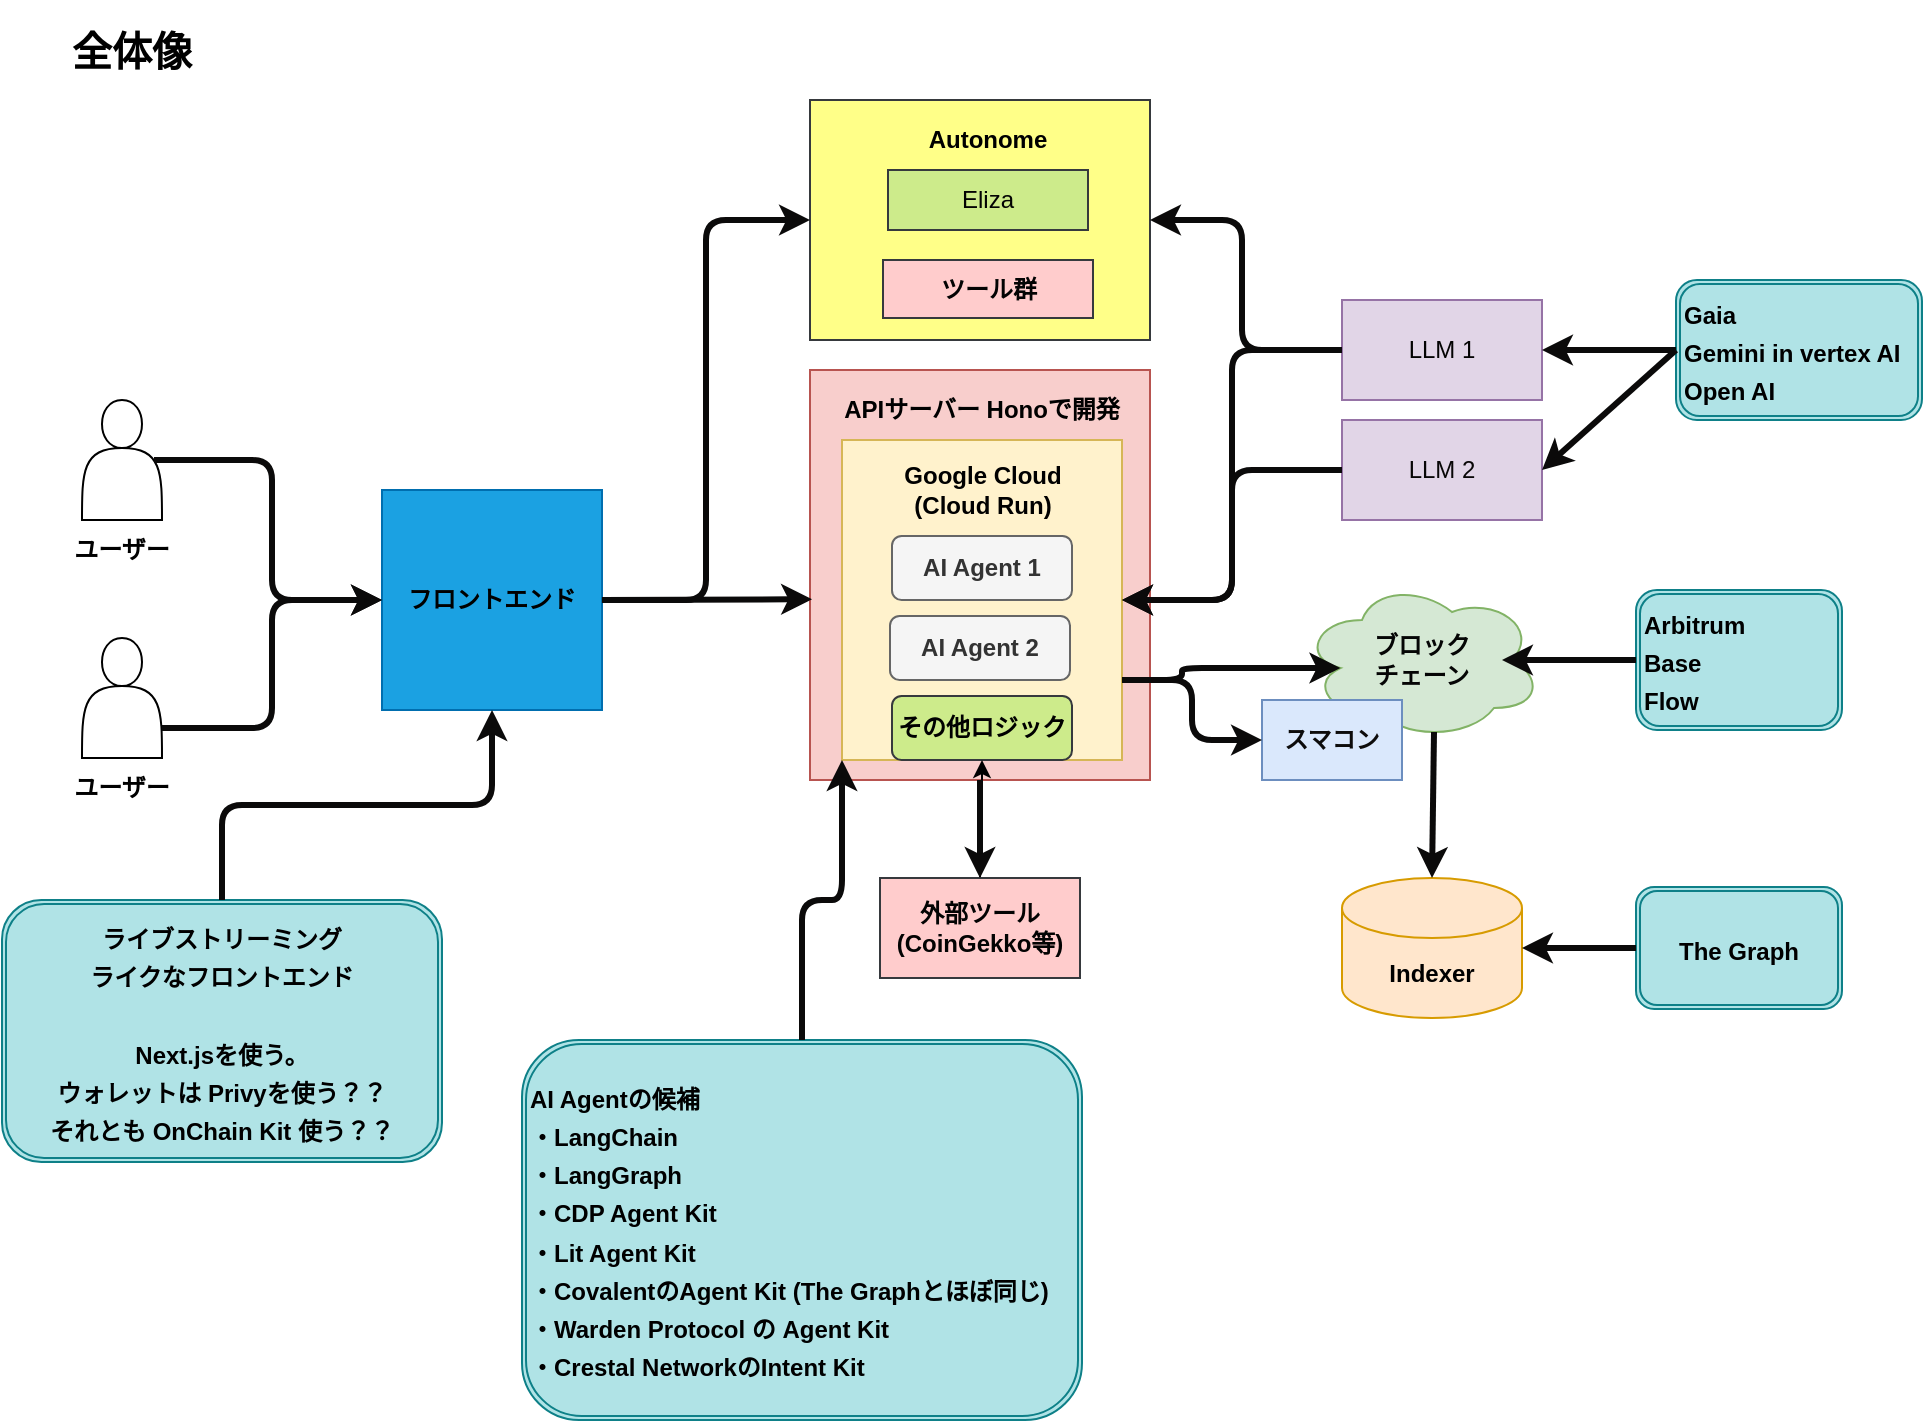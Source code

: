 <mxfile>
    <diagram id="5TZfStKT8XXkw5gyxynz" name="Page-1">
        <mxGraphModel dx="2412" dy="3132" grid="1" gridSize="10" guides="1" tooltips="1" connect="1" arrows="1" fold="1" page="1" pageScale="1" pageWidth="827" pageHeight="1169" background="#ffffff" math="0" shadow="0">
            <root>
                <mxCell id="0"/>
                <mxCell id="1" parent="0"/>
                <mxCell id="2" value="&lt;font color=&quot;#000000&quot;&gt;&lt;span style=&quot;font-size: 20px;&quot;&gt;&lt;b&gt;全体像&lt;/b&gt;&lt;/span&gt;&lt;/font&gt;" style="text;html=1;strokeColor=none;fillColor=none;align=center;verticalAlign=middle;whiteSpace=wrap;rounded=0;" parent="1" vertex="1">
                    <mxGeometry x="-160" y="-1190" width="130" height="50" as="geometry"/>
                </mxCell>
                <mxCell id="4" value="" style="shape=actor;whiteSpace=wrap;html=1;" parent="1" vertex="1">
                    <mxGeometry x="-120" y="-990" width="40" height="60" as="geometry"/>
                </mxCell>
                <mxCell id="5" value="&lt;b&gt;&lt;font color=&quot;#000000&quot;&gt;ユーザー&lt;/font&gt;&lt;/b&gt;" style="text;html=1;strokeColor=none;fillColor=none;align=center;verticalAlign=middle;whiteSpace=wrap;rounded=0;" parent="1" vertex="1">
                    <mxGeometry x="-130" y="-930" width="60" height="30" as="geometry"/>
                </mxCell>
                <mxCell id="6" value="" style="shape=actor;whiteSpace=wrap;html=1;" parent="1" vertex="1">
                    <mxGeometry x="-120" y="-871" width="40" height="60" as="geometry"/>
                </mxCell>
                <mxCell id="7" value="&lt;b&gt;&lt;font color=&quot;#000000&quot;&gt;ユーザー&lt;/font&gt;&lt;/b&gt;" style="text;html=1;strokeColor=none;fillColor=none;align=center;verticalAlign=middle;whiteSpace=wrap;rounded=0;" parent="1" vertex="1">
                    <mxGeometry x="-130" y="-811" width="60" height="30" as="geometry"/>
                </mxCell>
                <mxCell id="8" value="&lt;font color=&quot;#000000&quot;&gt;&lt;b&gt;フロントエンド&lt;/b&gt;&lt;/font&gt;" style="whiteSpace=wrap;html=1;aspect=fixed;fontColor=#ffffff;fillColor=#1ba1e2;strokeColor=#006EAF;" parent="1" vertex="1">
                    <mxGeometry x="30" y="-945" width="110" height="110" as="geometry"/>
                </mxCell>
                <mxCell id="9" value="" style="rounded=0;whiteSpace=wrap;html=1;fillColor=#f8cecc;strokeColor=#b85450;" parent="1" vertex="1">
                    <mxGeometry x="244" y="-1005" width="170" height="205" as="geometry"/>
                </mxCell>
                <mxCell id="10" value="&lt;font color=&quot;#050505&quot;&gt;&lt;b&gt;ブロック&lt;br&gt;チェーン&lt;/b&gt;&lt;/font&gt;" style="ellipse;shape=cloud;whiteSpace=wrap;html=1;fillColor=#d5e8d4;strokeColor=#82b366;" parent="1" vertex="1">
                    <mxGeometry x="490" y="-900" width="120" height="80" as="geometry"/>
                </mxCell>
                <mxCell id="13" value="&lt;font color=&quot;#030303&quot;&gt;LLM 1&lt;/font&gt;" style="rounded=0;whiteSpace=wrap;html=1;fillColor=#e1d5e7;strokeColor=#9673a6;" parent="1" vertex="1">
                    <mxGeometry x="510" y="-1040" width="100" height="50" as="geometry"/>
                </mxCell>
                <mxCell id="15" value="&lt;font color=&quot;#0d0c0c&quot;&gt;&lt;b&gt;スマコン&lt;/b&gt;&lt;/font&gt;" style="rounded=0;whiteSpace=wrap;html=1;fillColor=#dae8fc;strokeColor=#6c8ebf;" parent="1" vertex="1">
                    <mxGeometry x="470" y="-840" width="70" height="40" as="geometry"/>
                </mxCell>
                <mxCell id="16" value="&lt;font color=&quot;#080707&quot;&gt;LLM 2&lt;/font&gt;" style="rounded=0;whiteSpace=wrap;html=1;fillColor=#e1d5e7;strokeColor=#9673a6;" parent="1" vertex="1">
                    <mxGeometry x="510" y="-980" width="100" height="50" as="geometry"/>
                </mxCell>
                <mxCell id="17" value="&lt;font color=&quot;#000000&quot;&gt;&lt;b&gt;APIサーバー Honoで開発&lt;/b&gt;&lt;/font&gt;" style="text;html=1;strokeColor=none;fillColor=none;align=center;verticalAlign=middle;whiteSpace=wrap;rounded=0;" parent="1" vertex="1">
                    <mxGeometry x="250" y="-1000" width="160" height="30" as="geometry"/>
                </mxCell>
                <mxCell id="19" value="" style="rounded=0;whiteSpace=wrap;html=1;fillColor=#fff2cc;strokeColor=#d6b656;" parent="1" vertex="1">
                    <mxGeometry x="260" y="-970" width="140" height="160" as="geometry"/>
                </mxCell>
                <mxCell id="20" value="&lt;font color=&quot;#000000&quot;&gt;&lt;b&gt;Google Cloud&lt;br&gt;(Cloud Run)&lt;br&gt;&lt;/b&gt;&lt;/font&gt;" style="text;html=1;strokeColor=none;fillColor=none;align=center;verticalAlign=middle;whiteSpace=wrap;rounded=0;" parent="1" vertex="1">
                    <mxGeometry x="284.75" y="-960" width="90.5" height="30" as="geometry"/>
                </mxCell>
                <mxCell id="21" value="" style="endArrow=classic;html=1;fontColor=#000000;labelBorderColor=#000000;strokeColor=#0b0a0a;strokeWidth=3;entryX=0.006;entryY=0.559;entryDx=0;entryDy=0;entryPerimeter=0;exitX=1;exitY=0.5;exitDx=0;exitDy=0;" parent="1" source="8" target="9" edge="1">
                    <mxGeometry width="50" height="50" relative="1" as="geometry">
                        <mxPoint x="80" y="-720" as="sourcePoint"/>
                        <mxPoint x="130" y="-770" as="targetPoint"/>
                    </mxGeometry>
                </mxCell>
                <mxCell id="22" value="" style="endArrow=classic;html=1;fontColor=#000000;labelBorderColor=#000000;strokeColor=#0b0a0a;strokeWidth=3;entryX=0;entryY=0.5;entryDx=0;entryDy=0;exitX=0.9;exitY=0.5;exitDx=0;exitDy=0;exitPerimeter=0;edgeStyle=orthogonalEdgeStyle;" parent="1" source="4" target="8" edge="1">
                    <mxGeometry width="50" height="50" relative="1" as="geometry">
                        <mxPoint x="150" y="-892" as="sourcePoint"/>
                        <mxPoint x="255.02" y="-891.585" as="targetPoint"/>
                    </mxGeometry>
                </mxCell>
                <mxCell id="23" value="" style="endArrow=classic;html=1;fontColor=#000000;labelBorderColor=#000000;strokeColor=#0b0a0a;strokeWidth=3;entryX=0;entryY=0.5;entryDx=0;entryDy=0;exitX=1;exitY=0.75;exitDx=0;exitDy=0;edgeStyle=orthogonalEdgeStyle;" parent="1" source="6" target="8" edge="1">
                    <mxGeometry width="50" height="50" relative="1" as="geometry">
                        <mxPoint x="-74" y="-990" as="sourcePoint"/>
                        <mxPoint x="40" y="-892" as="targetPoint"/>
                    </mxGeometry>
                </mxCell>
                <mxCell id="24" value="&lt;b&gt;AI Agent 1&lt;/b&gt;" style="rounded=1;whiteSpace=wrap;html=1;fontColor=#333333;fillColor=#f5f5f5;strokeColor=#666666;" parent="1" vertex="1">
                    <mxGeometry x="285" y="-922" width="90" height="32" as="geometry"/>
                </mxCell>
                <mxCell id="25" value="&lt;b&gt;AI Agent 2&lt;/b&gt;" style="rounded=1;whiteSpace=wrap;html=1;fontColor=#333333;fillColor=#f5f5f5;strokeColor=#666666;" parent="1" vertex="1">
                    <mxGeometry x="284" y="-882" width="90" height="32" as="geometry"/>
                </mxCell>
                <mxCell id="26" value="&lt;font color=&quot;#000000&quot;&gt;&lt;b&gt;その他ロジック&lt;/b&gt;&lt;/font&gt;" style="rounded=1;whiteSpace=wrap;html=1;fillColor=#cdeb8b;strokeColor=#36393d;" parent="1" vertex="1">
                    <mxGeometry x="285" y="-842" width="90" height="32" as="geometry"/>
                </mxCell>
                <mxCell id="27" value="&lt;font style=&quot;font-size: 12px;&quot;&gt;ライブストリーミング&lt;br&gt;ライクなフロントエンド&lt;br&gt;&lt;br&gt;Next.jsを使う。&lt;br&gt;ウォレットは Privyを使う？？&lt;br&gt;それとも OnChain Kit 使う？？&lt;br&gt;&lt;/font&gt;" style="shape=ext;double=1;rounded=1;whiteSpace=wrap;html=1;fontSize=16;fillColor=#b0e3e6;strokeColor=#0e8088;fontColor=#000000;fontStyle=1" parent="1" vertex="1">
                    <mxGeometry x="-160" y="-740" width="220" height="131" as="geometry"/>
                </mxCell>
                <mxCell id="28" value="" style="endArrow=classic;html=1;fontColor=#000000;labelBorderColor=#000000;strokeColor=#0b0a0a;strokeWidth=3;entryX=0.5;entryY=1;entryDx=0;entryDy=0;exitX=0.5;exitY=0;exitDx=0;exitDy=0;edgeStyle=orthogonalEdgeStyle;" parent="1" source="27" target="8" edge="1">
                    <mxGeometry width="50" height="50" relative="1" as="geometry">
                        <mxPoint x="150" y="-880" as="sourcePoint"/>
                        <mxPoint x="255.02" y="-880.405" as="targetPoint"/>
                    </mxGeometry>
                </mxCell>
                <mxCell id="29" value="" style="endArrow=classic;html=1;fontColor=#000000;labelBorderColor=#000000;strokeColor=#0b0a0a;strokeWidth=3;entryX=1;entryY=0.5;entryDx=0;entryDy=0;exitX=0;exitY=0.5;exitDx=0;exitDy=0;edgeStyle=orthogonalEdgeStyle;" parent="1" source="13" target="19" edge="1">
                    <mxGeometry width="50" height="50" relative="1" as="geometry">
                        <mxPoint x="340" y="-1050" as="sourcePoint"/>
                        <mxPoint x="454" y="-980" as="targetPoint"/>
                    </mxGeometry>
                </mxCell>
                <mxCell id="30" value="" style="endArrow=classic;html=1;fontColor=#000000;labelBorderColor=#000000;strokeColor=#0b0a0a;strokeWidth=3;entryX=1;entryY=0.5;entryDx=0;entryDy=0;edgeStyle=orthogonalEdgeStyle;" parent="1" source="16" target="19" edge="1">
                    <mxGeometry width="50" height="50" relative="1" as="geometry">
                        <mxPoint x="520" y="-1005" as="sourcePoint"/>
                        <mxPoint x="410" y="-880" as="targetPoint"/>
                    </mxGeometry>
                </mxCell>
                <mxCell id="32" value="" style="endArrow=classic;html=1;fontColor=#000000;labelBorderColor=#000000;strokeColor=#0b0a0a;strokeWidth=3;entryX=0;entryY=0.5;entryDx=0;entryDy=0;exitX=1;exitY=0.75;exitDx=0;exitDy=0;edgeStyle=orthogonalEdgeStyle;" parent="1" source="19" target="15" edge="1">
                    <mxGeometry width="50" height="50" relative="1" as="geometry">
                        <mxPoint x="310" y="-696" as="sourcePoint"/>
                        <mxPoint x="420" y="-760" as="targetPoint"/>
                    </mxGeometry>
                </mxCell>
                <mxCell id="33" value="" style="endArrow=classic;html=1;fontColor=#000000;labelBorderColor=#000000;strokeColor=#0b0a0a;strokeWidth=3;entryX=0.16;entryY=0.55;entryDx=0;entryDy=0;edgeStyle=orthogonalEdgeStyle;entryPerimeter=0;" parent="1" target="10" edge="1">
                    <mxGeometry width="50" height="50" relative="1" as="geometry">
                        <mxPoint x="400" y="-850" as="sourcePoint"/>
                        <mxPoint x="480" y="-810" as="targetPoint"/>
                        <Array as="points">
                            <mxPoint x="430" y="-850"/>
                            <mxPoint x="430" y="-856"/>
                        </Array>
                    </mxGeometry>
                </mxCell>
                <mxCell id="45" value="" style="edgeStyle=orthogonalEdgeStyle;html=1;fontColor=#000000;" parent="1" source="34" target="26" edge="1">
                    <mxGeometry relative="1" as="geometry"/>
                </mxCell>
                <mxCell id="34" value="&lt;font color=&quot;#030303&quot;&gt;&lt;b&gt;外部ツール&lt;br&gt;(CoinGekko等)&lt;br&gt;&lt;/b&gt;&lt;/font&gt;" style="rounded=0;whiteSpace=wrap;html=1;fillColor=#ffcccc;strokeColor=#36393d;" parent="1" vertex="1">
                    <mxGeometry x="279" y="-751" width="100" height="50" as="geometry"/>
                </mxCell>
                <mxCell id="35" value="" style="endArrow=classic;html=1;fontColor=#000000;labelBorderColor=#000000;strokeColor=#0b0a0a;strokeWidth=3;entryX=0.5;entryY=0;entryDx=0;entryDy=0;exitX=0.5;exitY=1;exitDx=0;exitDy=0;" parent="1" source="9" target="34" edge="1">
                    <mxGeometry width="50" height="50" relative="1" as="geometry">
                        <mxPoint x="150" y="-880" as="sourcePoint"/>
                        <mxPoint x="255.02" y="-880.405" as="targetPoint"/>
                    </mxGeometry>
                </mxCell>
                <mxCell id="37" value="&lt;span style=&quot;font-size: 12px;&quot;&gt;AI Agentの候補&lt;br&gt;・LangChain&lt;br&gt;・LangGraph&lt;br&gt;・CDP Agent Kit&lt;br&gt;・Lit Agent Kit&lt;br&gt;・CovalentのAgent Kit (The Graphとほぼ同じ)&lt;br&gt;・Warden Protocol の Agent Kit&lt;br&gt;・Crestal NetworkのIntent Kit&lt;br&gt;&lt;/span&gt;" style="shape=ext;double=1;rounded=1;whiteSpace=wrap;html=1;fontSize=16;fillColor=#b0e3e6;strokeColor=#0e8088;fontColor=#000000;fontStyle=1;align=left;" parent="1" vertex="1">
                    <mxGeometry x="100" y="-670" width="280" height="190" as="geometry"/>
                </mxCell>
                <mxCell id="38" value="" style="endArrow=classic;html=1;fontColor=#000000;labelBorderColor=#000000;strokeColor=#0b0a0a;strokeWidth=3;exitX=0.5;exitY=0;exitDx=0;exitDy=0;entryX=0;entryY=1;entryDx=0;entryDy=0;edgeStyle=orthogonalEdgeStyle;" parent="1" source="37" target="19" edge="1">
                    <mxGeometry width="50" height="50" relative="1" as="geometry">
                        <mxPoint x="600" y="-816" as="sourcePoint"/>
                        <mxPoint x="535" y="-771" as="targetPoint"/>
                    </mxGeometry>
                </mxCell>
                <mxCell id="39" value="&lt;span style=&quot;font-size: 12px;&quot;&gt;Gaia&amp;nbsp;&lt;br&gt;Gemini in vertex AI&lt;br&gt;Open AI&lt;br&gt;&lt;/span&gt;" style="shape=ext;double=1;rounded=1;whiteSpace=wrap;html=1;fontSize=16;fillColor=#b0e3e6;strokeColor=#0e8088;fontColor=#000000;fontStyle=1;align=left;" parent="1" vertex="1">
                    <mxGeometry x="677" y="-1050" width="123" height="70" as="geometry"/>
                </mxCell>
                <mxCell id="40" value="" style="endArrow=classic;html=1;fontColor=#000000;labelBorderColor=#000000;strokeColor=#0b0a0a;strokeWidth=3;entryX=1;entryY=0.5;entryDx=0;entryDy=0;exitX=0;exitY=0.5;exitDx=0;exitDy=0;" parent="1" source="39" target="13" edge="1">
                    <mxGeometry width="50" height="50" relative="1" as="geometry">
                        <mxPoint x="640" y="-1090" as="sourcePoint"/>
                        <mxPoint x="95" y="-825" as="targetPoint"/>
                    </mxGeometry>
                </mxCell>
                <mxCell id="41" value="" style="endArrow=classic;html=1;fontColor=#000000;labelBorderColor=#000000;strokeColor=#0b0a0a;strokeWidth=3;entryX=1;entryY=0.5;entryDx=0;entryDy=0;exitX=0;exitY=0.5;exitDx=0;exitDy=0;" parent="1" source="39" target="16" edge="1">
                    <mxGeometry width="50" height="50" relative="1" as="geometry">
                        <mxPoint x="687" y="-1005" as="sourcePoint"/>
                        <mxPoint x="620" y="-1005" as="targetPoint"/>
                    </mxGeometry>
                </mxCell>
                <mxCell id="42" value="&lt;span style=&quot;font-size: 12px;&quot;&gt;Arbitrum&lt;br&gt;Base&lt;br&gt;Flow&lt;br&gt;&lt;/span&gt;" style="shape=ext;double=1;rounded=1;whiteSpace=wrap;html=1;fontSize=16;fillColor=#b0e3e6;strokeColor=#0e8088;fontColor=#000000;fontStyle=1;align=left;" parent="1" vertex="1">
                    <mxGeometry x="657" y="-895" width="103" height="70" as="geometry"/>
                </mxCell>
                <mxCell id="43" value="" style="endArrow=classic;html=1;fontColor=#000000;labelBorderColor=#000000;strokeColor=#0b0a0a;strokeWidth=3;entryX=1;entryY=0.5;entryDx=0;entryDy=0;exitX=0;exitY=0.5;exitDx=0;exitDy=0;" parent="1" source="42" edge="1">
                    <mxGeometry width="50" height="50" relative="1" as="geometry">
                        <mxPoint x="620" y="-935" as="sourcePoint"/>
                        <mxPoint x="590" y="-860" as="targetPoint"/>
                    </mxGeometry>
                </mxCell>
                <mxCell id="44" value="&lt;font color=&quot;#000000&quot;&gt;&lt;b&gt;Indexer&lt;/b&gt;&lt;/font&gt;" style="shape=cylinder3;whiteSpace=wrap;html=1;boundedLbl=1;backgroundOutline=1;size=15;fillColor=#ffe6cc;strokeColor=#d79b00;" parent="1" vertex="1">
                    <mxGeometry x="510" y="-751" width="90" height="70" as="geometry"/>
                </mxCell>
                <mxCell id="46" value="" style="endArrow=classic;html=1;fontColor=#000000;labelBorderColor=#000000;strokeColor=#0b0a0a;strokeWidth=3;entryX=0.5;entryY=0;entryDx=0;entryDy=0;exitX=0.55;exitY=0.95;exitDx=0;exitDy=0;exitPerimeter=0;entryPerimeter=0;" parent="1" source="10" target="44" edge="1">
                    <mxGeometry width="50" height="50" relative="1" as="geometry">
                        <mxPoint x="339" y="-790" as="sourcePoint"/>
                        <mxPoint x="339" y="-741" as="targetPoint"/>
                    </mxGeometry>
                </mxCell>
                <mxCell id="49" value="&lt;span style=&quot;font-size: 12px;&quot;&gt;The Graph&lt;br&gt;&lt;/span&gt;" style="shape=ext;double=1;rounded=1;whiteSpace=wrap;html=1;fontSize=16;fillColor=#b0e3e6;strokeColor=#0e8088;fontColor=#000000;fontStyle=1" parent="1" vertex="1">
                    <mxGeometry x="657" y="-746.5" width="103" height="61" as="geometry"/>
                </mxCell>
                <mxCell id="50" value="" style="endArrow=classic;html=1;fontColor=#000000;labelBorderColor=#000000;strokeColor=#0b0a0a;strokeWidth=3;entryX=1;entryY=0.5;entryDx=0;entryDy=0;exitX=0;exitY=0.5;exitDx=0;exitDy=0;entryPerimeter=0;" parent="1" source="49" target="44" edge="1">
                    <mxGeometry width="50" height="50" relative="1" as="geometry">
                        <mxPoint x="630" y="-791" as="sourcePoint"/>
                        <mxPoint x="600" y="-716" as="targetPoint"/>
                    </mxGeometry>
                </mxCell>
                <mxCell id="51" value="" style="rounded=0;whiteSpace=wrap;html=1;fillColor=#ffff88;strokeColor=#36393d;" vertex="1" parent="1">
                    <mxGeometry x="244" y="-1140" width="170" height="120" as="geometry"/>
                </mxCell>
                <mxCell id="52" value="&lt;font color=&quot;#000000&quot;&gt;&lt;b&gt;Autonome&lt;/b&gt;&lt;/font&gt;" style="text;html=1;strokeColor=none;fillColor=none;align=center;verticalAlign=middle;whiteSpace=wrap;rounded=0;" vertex="1" parent="1">
                    <mxGeometry x="266" y="-1135" width="134" height="30" as="geometry"/>
                </mxCell>
                <mxCell id="53" value="&lt;font color=&quot;#030303&quot;&gt;Eliza&lt;/font&gt;" style="rounded=0;whiteSpace=wrap;html=1;fillColor=#cdeb8b;strokeColor=#36393d;" vertex="1" parent="1">
                    <mxGeometry x="283" y="-1105" width="100" height="30" as="geometry"/>
                </mxCell>
                <mxCell id="54" value="&lt;font color=&quot;#030303&quot;&gt;&lt;b&gt;ツール群&lt;br&gt;&lt;/b&gt;&lt;/font&gt;" style="rounded=0;whiteSpace=wrap;html=1;fillColor=#ffcccc;strokeColor=#36393d;" vertex="1" parent="1">
                    <mxGeometry x="280.5" y="-1060" width="105" height="29" as="geometry"/>
                </mxCell>
                <mxCell id="55" value="" style="endArrow=classic;html=1;fontColor=#000000;labelBorderColor=#000000;strokeColor=#0b0a0a;strokeWidth=3;entryX=0;entryY=0.5;entryDx=0;entryDy=0;exitX=1;exitY=0.5;exitDx=0;exitDy=0;edgeStyle=orthogonalEdgeStyle;" edge="1" parent="1" source="8" target="51">
                    <mxGeometry width="50" height="50" relative="1" as="geometry">
                        <mxPoint x="150" y="-880" as="sourcePoint"/>
                        <mxPoint x="255.02" y="-880.405" as="targetPoint"/>
                    </mxGeometry>
                </mxCell>
                <mxCell id="56" value="" style="endArrow=classic;html=1;fontColor=#000000;labelBorderColor=#000000;strokeColor=#0b0a0a;strokeWidth=3;entryX=1;entryY=0.5;entryDx=0;entryDy=0;exitX=0;exitY=0.5;exitDx=0;exitDy=0;edgeStyle=orthogonalEdgeStyle;" edge="1" parent="1" source="13" target="51">
                    <mxGeometry width="50" height="50" relative="1" as="geometry">
                        <mxPoint x="150" y="-880" as="sourcePoint"/>
                        <mxPoint x="254" y="-1070" as="targetPoint"/>
                        <Array as="points">
                            <mxPoint x="460" y="-1015"/>
                            <mxPoint x="460" y="-1080"/>
                        </Array>
                    </mxGeometry>
                </mxCell>
            </root>
        </mxGraphModel>
    </diagram>
</mxfile>
